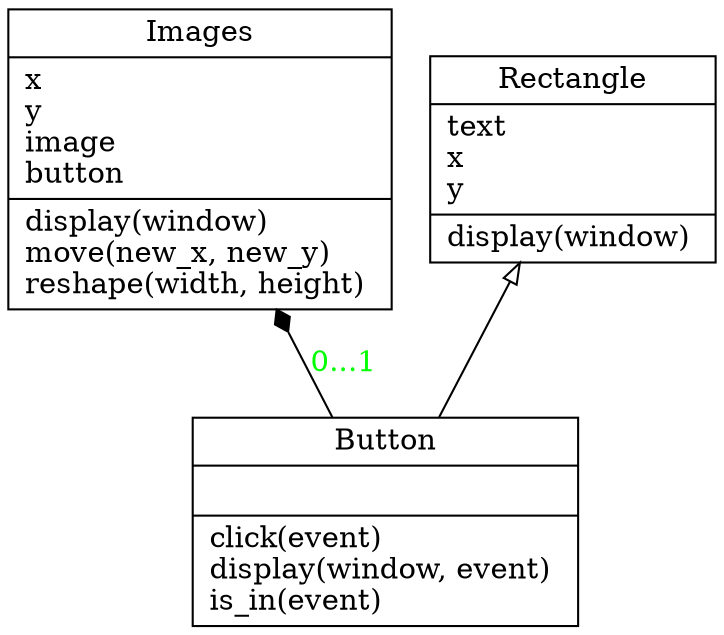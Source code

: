 digraph "classes" {
charset="utf-8"
rankdir=BT
"0" [label="{Button|\l|click(event) \ldisplay(window, event) \lis_in(event)\l}", shape="record"];
"1" [label="{Images|x\ly\limage\lbutton\l|display(window) \lmove(new_x, new_y) \lreshape(width, height) \l}", shape="record"];
"3" [label="{Rectangle|text\lx\ly\l|display(window) \l}", shape="record"];

"0" -> "3" [arrowhead="empty", arrowtail="none"];

"0" -> "1" [arrowhead="diamond", arrowtail="none", fontcolor="green", label="0...1", style="solid"];

}
